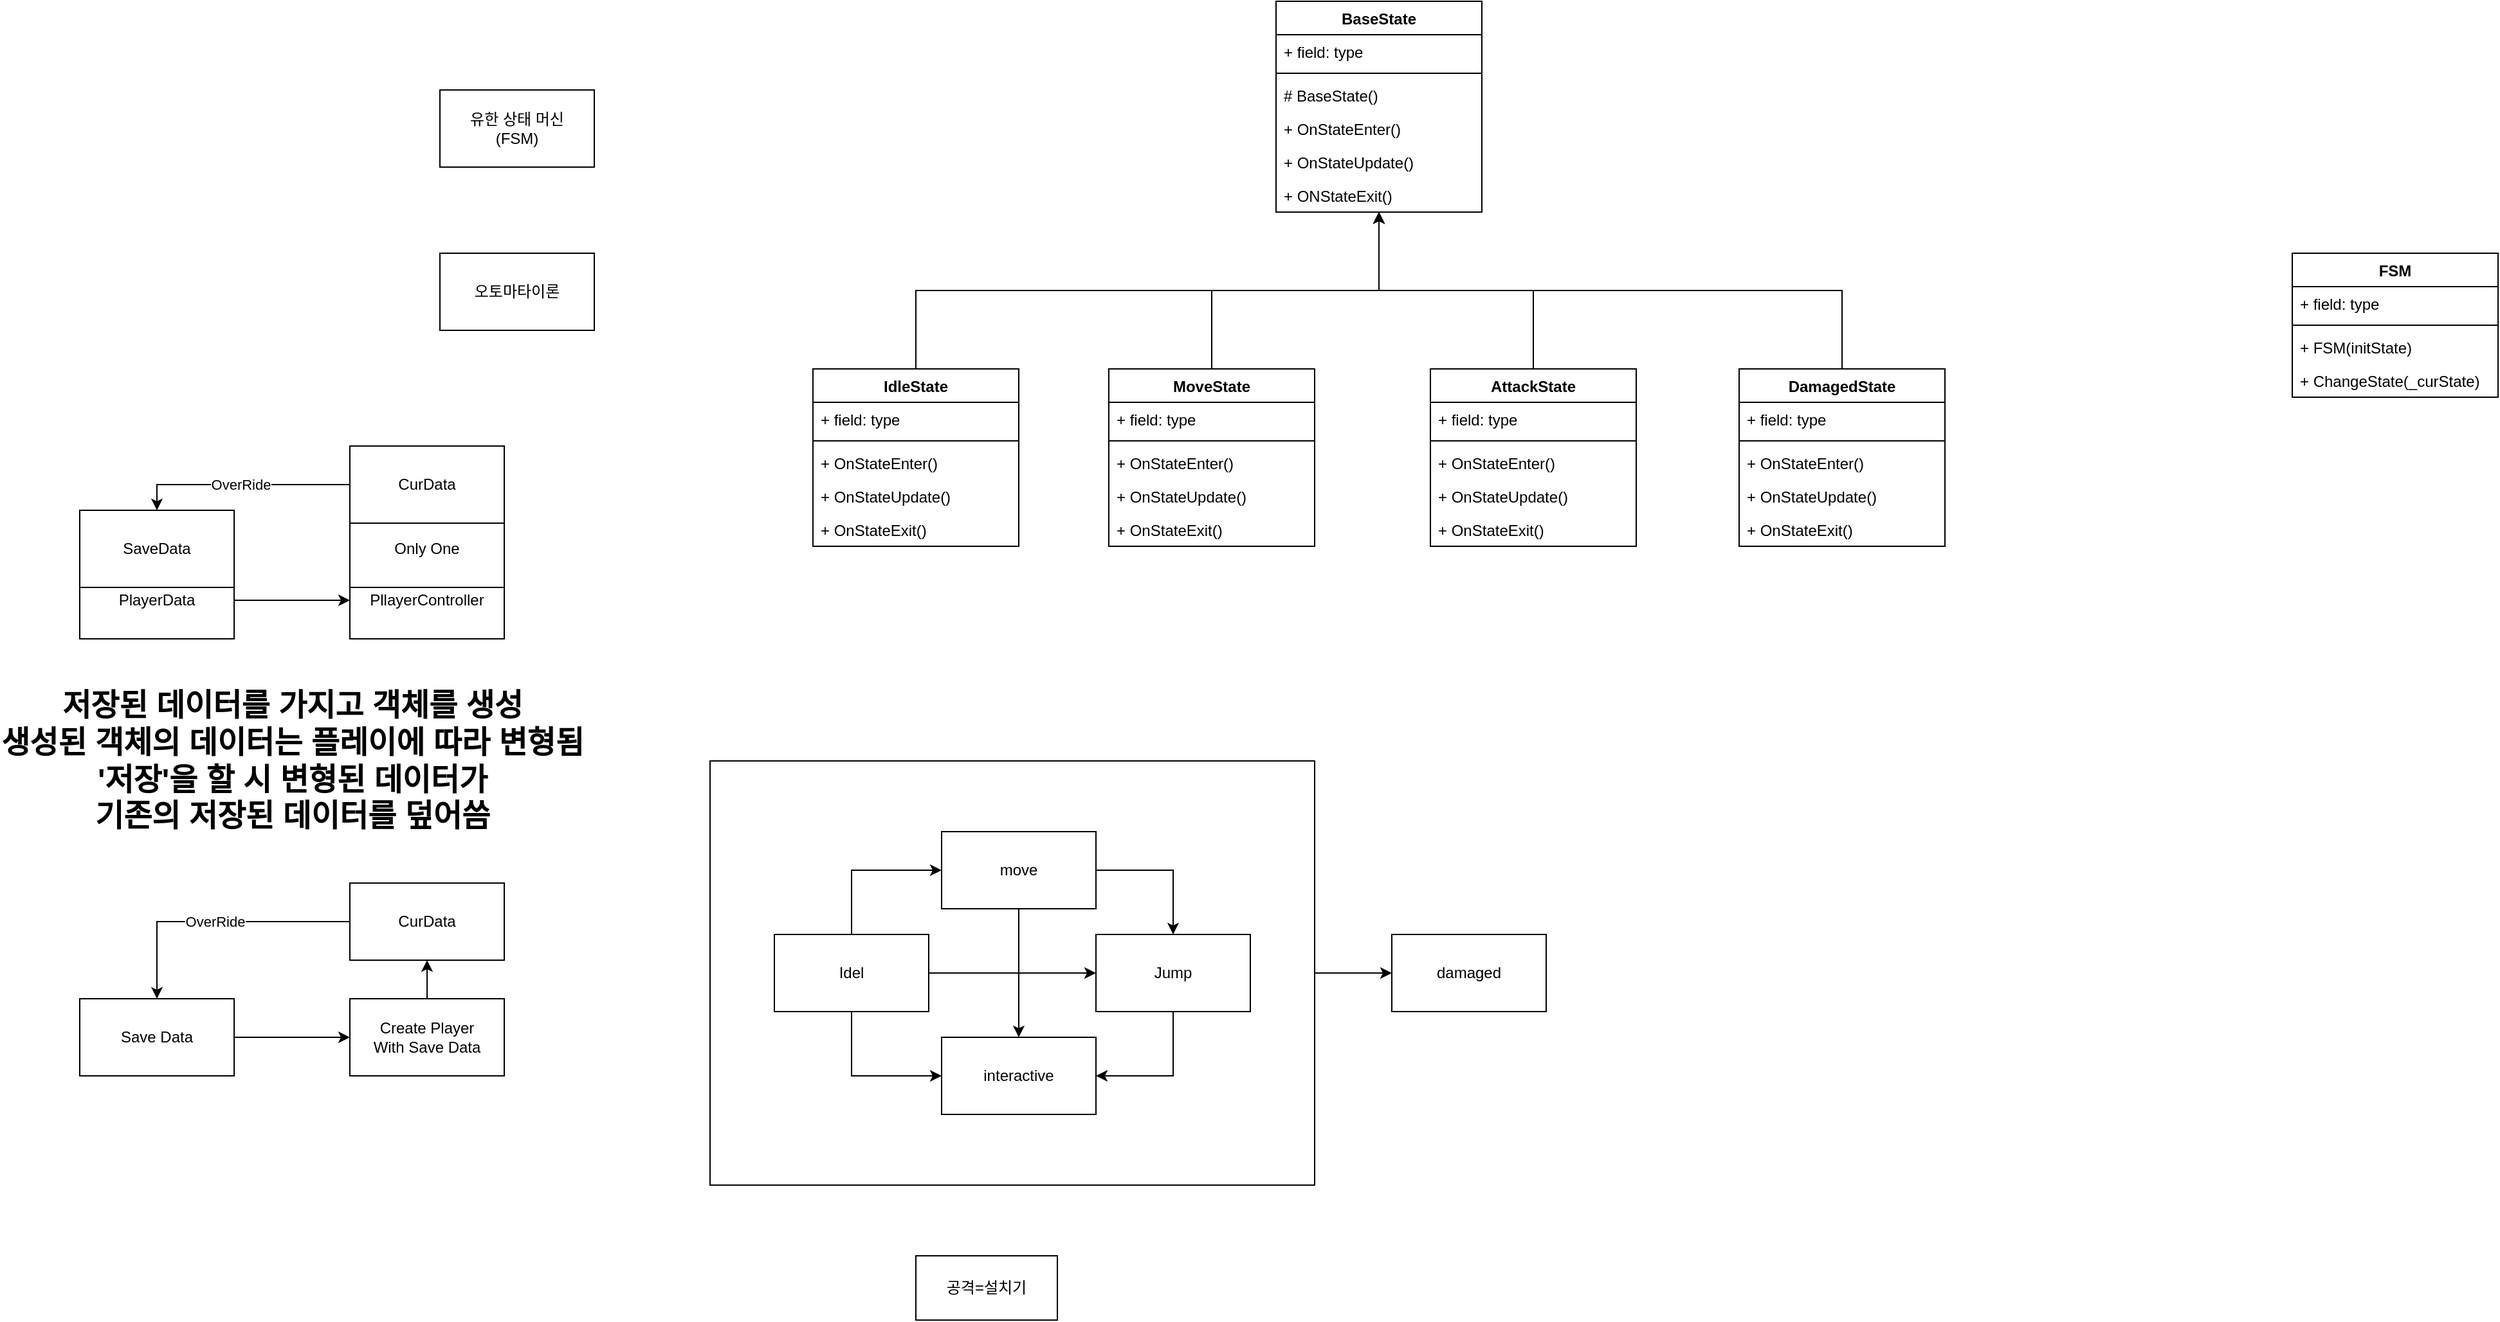 <mxfile version="24.7.15">
  <diagram name="페이지-1" id="e9JYJH_3oyPFfVLDP3I4">
    <mxGraphModel dx="2455" dy="757" grid="1" gridSize="10" guides="1" tooltips="1" connect="1" arrows="1" fold="1" page="1" pageScale="1" pageWidth="827" pageHeight="1169" math="0" shadow="0">
      <root>
        <mxCell id="0" />
        <mxCell id="1" parent="0" />
        <mxCell id="DYvsoaWjMa4XpqPoX_qL-13" style="edgeStyle=orthogonalEdgeStyle;rounded=0;orthogonalLoop=1;jettySize=auto;html=1;" parent="1" source="DYvsoaWjMa4XpqPoX_qL-12" target="DYvsoaWjMa4XpqPoX_qL-4" edge="1">
          <mxGeometry relative="1" as="geometry" />
        </mxCell>
        <mxCell id="DYvsoaWjMa4XpqPoX_qL-12" value="" style="rounded=0;whiteSpace=wrap;html=1;" parent="1" vertex="1">
          <mxGeometry x="-210" y="605" width="470" height="330" as="geometry" />
        </mxCell>
        <mxCell id="iEdl014p6CyzJJImNWl_-1" value="BaseState" style="swimlane;fontStyle=1;align=center;verticalAlign=top;childLayout=stackLayout;horizontal=1;startSize=26;horizontalStack=0;resizeParent=1;resizeParentMax=0;resizeLast=0;collapsible=1;marginBottom=0;whiteSpace=wrap;html=1;" parent="1" vertex="1">
          <mxGeometry x="230" y="14" width="160" height="164" as="geometry" />
        </mxCell>
        <mxCell id="iEdl014p6CyzJJImNWl_-2" value="+ field: type" style="text;strokeColor=none;fillColor=none;align=left;verticalAlign=top;spacingLeft=4;spacingRight=4;overflow=hidden;rotatable=0;points=[[0,0.5],[1,0.5]];portConstraint=eastwest;whiteSpace=wrap;html=1;" parent="iEdl014p6CyzJJImNWl_-1" vertex="1">
          <mxGeometry y="26" width="160" height="26" as="geometry" />
        </mxCell>
        <mxCell id="iEdl014p6CyzJJImNWl_-3" value="" style="line;strokeWidth=1;fillColor=none;align=left;verticalAlign=middle;spacingTop=-1;spacingLeft=3;spacingRight=3;rotatable=0;labelPosition=right;points=[];portConstraint=eastwest;strokeColor=inherit;" parent="iEdl014p6CyzJJImNWl_-1" vertex="1">
          <mxGeometry y="52" width="160" height="8" as="geometry" />
        </mxCell>
        <mxCell id="iEdl014p6CyzJJImNWl_-4" value="# BaseState()" style="text;strokeColor=none;fillColor=none;align=left;verticalAlign=top;spacingLeft=4;spacingRight=4;overflow=hidden;rotatable=0;points=[[0,0.5],[1,0.5]];portConstraint=eastwest;whiteSpace=wrap;html=1;" parent="iEdl014p6CyzJJImNWl_-1" vertex="1">
          <mxGeometry y="60" width="160" height="26" as="geometry" />
        </mxCell>
        <mxCell id="iEdl014p6CyzJJImNWl_-30" value="+ OnStateEnter()" style="text;strokeColor=none;fillColor=none;align=left;verticalAlign=top;spacingLeft=4;spacingRight=4;overflow=hidden;rotatable=0;points=[[0,0.5],[1,0.5]];portConstraint=eastwest;whiteSpace=wrap;html=1;" parent="iEdl014p6CyzJJImNWl_-1" vertex="1">
          <mxGeometry y="86" width="160" height="26" as="geometry" />
        </mxCell>
        <mxCell id="iEdl014p6CyzJJImNWl_-22" value="+ OnStateUpdate()" style="text;strokeColor=none;fillColor=none;align=left;verticalAlign=top;spacingLeft=4;spacingRight=4;overflow=hidden;rotatable=0;points=[[0,0.5],[1,0.5]];portConstraint=eastwest;whiteSpace=wrap;html=1;" parent="iEdl014p6CyzJJImNWl_-1" vertex="1">
          <mxGeometry y="112" width="160" height="26" as="geometry" />
        </mxCell>
        <mxCell id="iEdl014p6CyzJJImNWl_-23" value="+ ONStateExit()" style="text;strokeColor=none;fillColor=none;align=left;verticalAlign=top;spacingLeft=4;spacingRight=4;overflow=hidden;rotatable=0;points=[[0,0.5],[1,0.5]];portConstraint=eastwest;whiteSpace=wrap;html=1;" parent="iEdl014p6CyzJJImNWl_-1" vertex="1">
          <mxGeometry y="138" width="160" height="26" as="geometry" />
        </mxCell>
        <mxCell id="iEdl014p6CyzJJImNWl_-24" style="edgeStyle=orthogonalEdgeStyle;rounded=0;orthogonalLoop=1;jettySize=auto;html=1;exitX=0.5;exitY=0;exitDx=0;exitDy=0;" parent="1" source="iEdl014p6CyzJJImNWl_-5" target="iEdl014p6CyzJJImNWl_-1" edge="1">
          <mxGeometry relative="1" as="geometry" />
        </mxCell>
        <mxCell id="iEdl014p6CyzJJImNWl_-5" value="IdleState" style="swimlane;fontStyle=1;align=center;verticalAlign=top;childLayout=stackLayout;horizontal=1;startSize=26;horizontalStack=0;resizeParent=1;resizeParentMax=0;resizeLast=0;collapsible=1;marginBottom=0;whiteSpace=wrap;html=1;" parent="1" vertex="1">
          <mxGeometry x="-130" y="300" width="160" height="138" as="geometry" />
        </mxCell>
        <mxCell id="iEdl014p6CyzJJImNWl_-6" value="+ field: type" style="text;strokeColor=none;fillColor=none;align=left;verticalAlign=top;spacingLeft=4;spacingRight=4;overflow=hidden;rotatable=0;points=[[0,0.5],[1,0.5]];portConstraint=eastwest;whiteSpace=wrap;html=1;" parent="iEdl014p6CyzJJImNWl_-5" vertex="1">
          <mxGeometry y="26" width="160" height="26" as="geometry" />
        </mxCell>
        <mxCell id="iEdl014p6CyzJJImNWl_-7" value="" style="line;strokeWidth=1;fillColor=none;align=left;verticalAlign=middle;spacingTop=-1;spacingLeft=3;spacingRight=3;rotatable=0;labelPosition=right;points=[];portConstraint=eastwest;strokeColor=inherit;" parent="iEdl014p6CyzJJImNWl_-5" vertex="1">
          <mxGeometry y="52" width="160" height="8" as="geometry" />
        </mxCell>
        <mxCell id="iEdl014p6CyzJJImNWl_-8" value="+ OnStateEnter()" style="text;strokeColor=none;fillColor=none;align=left;verticalAlign=top;spacingLeft=4;spacingRight=4;overflow=hidden;rotatable=0;points=[[0,0.5],[1,0.5]];portConstraint=eastwest;whiteSpace=wrap;html=1;" parent="iEdl014p6CyzJJImNWl_-5" vertex="1">
          <mxGeometry y="60" width="160" height="26" as="geometry" />
        </mxCell>
        <mxCell id="iEdl014p6CyzJJImNWl_-31" value="+ OnStateUpdate()" style="text;strokeColor=none;fillColor=none;align=left;verticalAlign=top;spacingLeft=4;spacingRight=4;overflow=hidden;rotatable=0;points=[[0,0.5],[1,0.5]];portConstraint=eastwest;whiteSpace=wrap;html=1;" parent="iEdl014p6CyzJJImNWl_-5" vertex="1">
          <mxGeometry y="86" width="160" height="26" as="geometry" />
        </mxCell>
        <mxCell id="iEdl014p6CyzJJImNWl_-32" value="+ OnStateExit()" style="text;strokeColor=none;fillColor=none;align=left;verticalAlign=top;spacingLeft=4;spacingRight=4;overflow=hidden;rotatable=0;points=[[0,0.5],[1,0.5]];portConstraint=eastwest;whiteSpace=wrap;html=1;" parent="iEdl014p6CyzJJImNWl_-5" vertex="1">
          <mxGeometry y="112" width="160" height="26" as="geometry" />
        </mxCell>
        <mxCell id="iEdl014p6CyzJJImNWl_-9" value="FSM" style="swimlane;fontStyle=1;align=center;verticalAlign=top;childLayout=stackLayout;horizontal=1;startSize=26;horizontalStack=0;resizeParent=1;resizeParentMax=0;resizeLast=0;collapsible=1;marginBottom=0;whiteSpace=wrap;html=1;" parent="1" vertex="1">
          <mxGeometry x="1020" y="210" width="160" height="112" as="geometry" />
        </mxCell>
        <mxCell id="iEdl014p6CyzJJImNWl_-10" value="+ field: type" style="text;strokeColor=none;fillColor=none;align=left;verticalAlign=top;spacingLeft=4;spacingRight=4;overflow=hidden;rotatable=0;points=[[0,0.5],[1,0.5]];portConstraint=eastwest;whiteSpace=wrap;html=1;" parent="iEdl014p6CyzJJImNWl_-9" vertex="1">
          <mxGeometry y="26" width="160" height="26" as="geometry" />
        </mxCell>
        <mxCell id="iEdl014p6CyzJJImNWl_-11" value="" style="line;strokeWidth=1;fillColor=none;align=left;verticalAlign=middle;spacingTop=-1;spacingLeft=3;spacingRight=3;rotatable=0;labelPosition=right;points=[];portConstraint=eastwest;strokeColor=inherit;" parent="iEdl014p6CyzJJImNWl_-9" vertex="1">
          <mxGeometry y="52" width="160" height="8" as="geometry" />
        </mxCell>
        <mxCell id="iEdl014p6CyzJJImNWl_-12" value="+ FSM(initState)" style="text;strokeColor=none;fillColor=none;align=left;verticalAlign=top;spacingLeft=4;spacingRight=4;overflow=hidden;rotatable=0;points=[[0,0.5],[1,0.5]];portConstraint=eastwest;whiteSpace=wrap;html=1;" parent="iEdl014p6CyzJJImNWl_-9" vertex="1">
          <mxGeometry y="60" width="160" height="26" as="geometry" />
        </mxCell>
        <mxCell id="iEdl014p6CyzJJImNWl_-13" value="+ ChangeState(_curState)" style="text;strokeColor=none;fillColor=none;align=left;verticalAlign=top;spacingLeft=4;spacingRight=4;overflow=hidden;rotatable=0;points=[[0,0.5],[1,0.5]];portConstraint=eastwest;whiteSpace=wrap;html=1;" parent="iEdl014p6CyzJJImNWl_-9" vertex="1">
          <mxGeometry y="86" width="160" height="26" as="geometry" />
        </mxCell>
        <mxCell id="iEdl014p6CyzJJImNWl_-28" style="edgeStyle=orthogonalEdgeStyle;rounded=0;orthogonalLoop=1;jettySize=auto;html=1;" parent="1" source="iEdl014p6CyzJJImNWl_-14" target="iEdl014p6CyzJJImNWl_-1" edge="1">
          <mxGeometry relative="1" as="geometry" />
        </mxCell>
        <mxCell id="iEdl014p6CyzJJImNWl_-14" value="MoveState" style="swimlane;fontStyle=1;align=center;verticalAlign=top;childLayout=stackLayout;horizontal=1;startSize=26;horizontalStack=0;resizeParent=1;resizeParentMax=0;resizeLast=0;collapsible=1;marginBottom=0;whiteSpace=wrap;html=1;" parent="1" vertex="1">
          <mxGeometry x="100" y="300" width="160" height="138" as="geometry" />
        </mxCell>
        <mxCell id="iEdl014p6CyzJJImNWl_-15" value="+ field: type" style="text;strokeColor=none;fillColor=none;align=left;verticalAlign=top;spacingLeft=4;spacingRight=4;overflow=hidden;rotatable=0;points=[[0,0.5],[1,0.5]];portConstraint=eastwest;whiteSpace=wrap;html=1;" parent="iEdl014p6CyzJJImNWl_-14" vertex="1">
          <mxGeometry y="26" width="160" height="26" as="geometry" />
        </mxCell>
        <mxCell id="iEdl014p6CyzJJImNWl_-16" value="" style="line;strokeWidth=1;fillColor=none;align=left;verticalAlign=middle;spacingTop=-1;spacingLeft=3;spacingRight=3;rotatable=0;labelPosition=right;points=[];portConstraint=eastwest;strokeColor=inherit;" parent="iEdl014p6CyzJJImNWl_-14" vertex="1">
          <mxGeometry y="52" width="160" height="8" as="geometry" />
        </mxCell>
        <mxCell id="iEdl014p6CyzJJImNWl_-17" value="+ OnStateEnter()" style="text;strokeColor=none;fillColor=none;align=left;verticalAlign=top;spacingLeft=4;spacingRight=4;overflow=hidden;rotatable=0;points=[[0,0.5],[1,0.5]];portConstraint=eastwest;whiteSpace=wrap;html=1;" parent="iEdl014p6CyzJJImNWl_-14" vertex="1">
          <mxGeometry y="60" width="160" height="26" as="geometry" />
        </mxCell>
        <mxCell id="iEdl014p6CyzJJImNWl_-33" value="+ OnStateUpdate()" style="text;strokeColor=none;fillColor=none;align=left;verticalAlign=top;spacingLeft=4;spacingRight=4;overflow=hidden;rotatable=0;points=[[0,0.5],[1,0.5]];portConstraint=eastwest;whiteSpace=wrap;html=1;" parent="iEdl014p6CyzJJImNWl_-14" vertex="1">
          <mxGeometry y="86" width="160" height="26" as="geometry" />
        </mxCell>
        <mxCell id="iEdl014p6CyzJJImNWl_-34" value="+ OnStateExit()" style="text;strokeColor=none;fillColor=none;align=left;verticalAlign=top;spacingLeft=4;spacingRight=4;overflow=hidden;rotatable=0;points=[[0,0.5],[1,0.5]];portConstraint=eastwest;whiteSpace=wrap;html=1;" parent="iEdl014p6CyzJJImNWl_-14" vertex="1">
          <mxGeometry y="112" width="160" height="26" as="geometry" />
        </mxCell>
        <mxCell id="iEdl014p6CyzJJImNWl_-29" style="edgeStyle=orthogonalEdgeStyle;rounded=0;orthogonalLoop=1;jettySize=auto;html=1;exitX=0.5;exitY=0;exitDx=0;exitDy=0;" parent="1" source="iEdl014p6CyzJJImNWl_-18" target="iEdl014p6CyzJJImNWl_-1" edge="1">
          <mxGeometry relative="1" as="geometry" />
        </mxCell>
        <mxCell id="iEdl014p6CyzJJImNWl_-18" value="AttackState" style="swimlane;fontStyle=1;align=center;verticalAlign=top;childLayout=stackLayout;horizontal=1;startSize=26;horizontalStack=0;resizeParent=1;resizeParentMax=0;resizeLast=0;collapsible=1;marginBottom=0;whiteSpace=wrap;html=1;" parent="1" vertex="1">
          <mxGeometry x="350" y="300" width="160" height="138" as="geometry" />
        </mxCell>
        <mxCell id="iEdl014p6CyzJJImNWl_-19" value="+ field: type" style="text;strokeColor=none;fillColor=none;align=left;verticalAlign=top;spacingLeft=4;spacingRight=4;overflow=hidden;rotatable=0;points=[[0,0.5],[1,0.5]];portConstraint=eastwest;whiteSpace=wrap;html=1;" parent="iEdl014p6CyzJJImNWl_-18" vertex="1">
          <mxGeometry y="26" width="160" height="26" as="geometry" />
        </mxCell>
        <mxCell id="iEdl014p6CyzJJImNWl_-20" value="" style="line;strokeWidth=1;fillColor=none;align=left;verticalAlign=middle;spacingTop=-1;spacingLeft=3;spacingRight=3;rotatable=0;labelPosition=right;points=[];portConstraint=eastwest;strokeColor=inherit;" parent="iEdl014p6CyzJJImNWl_-18" vertex="1">
          <mxGeometry y="52" width="160" height="8" as="geometry" />
        </mxCell>
        <mxCell id="iEdl014p6CyzJJImNWl_-21" value="+ OnStateEnter()" style="text;strokeColor=none;fillColor=none;align=left;verticalAlign=top;spacingLeft=4;spacingRight=4;overflow=hidden;rotatable=0;points=[[0,0.5],[1,0.5]];portConstraint=eastwest;whiteSpace=wrap;html=1;" parent="iEdl014p6CyzJJImNWl_-18" vertex="1">
          <mxGeometry y="60" width="160" height="26" as="geometry" />
        </mxCell>
        <mxCell id="iEdl014p6CyzJJImNWl_-35" value="+ OnStateUpdate()" style="text;strokeColor=none;fillColor=none;align=left;verticalAlign=top;spacingLeft=4;spacingRight=4;overflow=hidden;rotatable=0;points=[[0,0.5],[1,0.5]];portConstraint=eastwest;whiteSpace=wrap;html=1;" parent="iEdl014p6CyzJJImNWl_-18" vertex="1">
          <mxGeometry y="86" width="160" height="26" as="geometry" />
        </mxCell>
        <mxCell id="iEdl014p6CyzJJImNWl_-36" value="+ OnStateExit()" style="text;strokeColor=none;fillColor=none;align=left;verticalAlign=top;spacingLeft=4;spacingRight=4;overflow=hidden;rotatable=0;points=[[0,0.5],[1,0.5]];portConstraint=eastwest;whiteSpace=wrap;html=1;" parent="iEdl014p6CyzJJImNWl_-18" vertex="1">
          <mxGeometry y="112" width="160" height="26" as="geometry" />
        </mxCell>
        <mxCell id="iEdl014p6CyzJJImNWl_-43" style="edgeStyle=orthogonalEdgeStyle;rounded=0;orthogonalLoop=1;jettySize=auto;html=1;exitX=0.5;exitY=0;exitDx=0;exitDy=0;" parent="1" source="iEdl014p6CyzJJImNWl_-37" target="iEdl014p6CyzJJImNWl_-1" edge="1">
          <mxGeometry relative="1" as="geometry" />
        </mxCell>
        <mxCell id="iEdl014p6CyzJJImNWl_-37" value="DamagedState" style="swimlane;fontStyle=1;align=center;verticalAlign=top;childLayout=stackLayout;horizontal=1;startSize=26;horizontalStack=0;resizeParent=1;resizeParentMax=0;resizeLast=0;collapsible=1;marginBottom=0;whiteSpace=wrap;html=1;" parent="1" vertex="1">
          <mxGeometry x="590" y="300" width="160" height="138" as="geometry" />
        </mxCell>
        <mxCell id="iEdl014p6CyzJJImNWl_-38" value="+ field: type" style="text;strokeColor=none;fillColor=none;align=left;verticalAlign=top;spacingLeft=4;spacingRight=4;overflow=hidden;rotatable=0;points=[[0,0.5],[1,0.5]];portConstraint=eastwest;whiteSpace=wrap;html=1;" parent="iEdl014p6CyzJJImNWl_-37" vertex="1">
          <mxGeometry y="26" width="160" height="26" as="geometry" />
        </mxCell>
        <mxCell id="iEdl014p6CyzJJImNWl_-39" value="" style="line;strokeWidth=1;fillColor=none;align=left;verticalAlign=middle;spacingTop=-1;spacingLeft=3;spacingRight=3;rotatable=0;labelPosition=right;points=[];portConstraint=eastwest;strokeColor=inherit;" parent="iEdl014p6CyzJJImNWl_-37" vertex="1">
          <mxGeometry y="52" width="160" height="8" as="geometry" />
        </mxCell>
        <mxCell id="iEdl014p6CyzJJImNWl_-40" value="+ OnStateEnter()" style="text;strokeColor=none;fillColor=none;align=left;verticalAlign=top;spacingLeft=4;spacingRight=4;overflow=hidden;rotatable=0;points=[[0,0.5],[1,0.5]];portConstraint=eastwest;whiteSpace=wrap;html=1;" parent="iEdl014p6CyzJJImNWl_-37" vertex="1">
          <mxGeometry y="60" width="160" height="26" as="geometry" />
        </mxCell>
        <mxCell id="iEdl014p6CyzJJImNWl_-41" value="+ OnStateUpdate()" style="text;strokeColor=none;fillColor=none;align=left;verticalAlign=top;spacingLeft=4;spacingRight=4;overflow=hidden;rotatable=0;points=[[0,0.5],[1,0.5]];portConstraint=eastwest;whiteSpace=wrap;html=1;" parent="iEdl014p6CyzJJImNWl_-37" vertex="1">
          <mxGeometry y="86" width="160" height="26" as="geometry" />
        </mxCell>
        <mxCell id="iEdl014p6CyzJJImNWl_-42" value="+ OnStateExit()" style="text;strokeColor=none;fillColor=none;align=left;verticalAlign=top;spacingLeft=4;spacingRight=4;overflow=hidden;rotatable=0;points=[[0,0.5],[1,0.5]];portConstraint=eastwest;whiteSpace=wrap;html=1;" parent="iEdl014p6CyzJJImNWl_-37" vertex="1">
          <mxGeometry y="112" width="160" height="26" as="geometry" />
        </mxCell>
        <mxCell id="iEdl014p6CyzJJImNWl_-44" value="유한 상태 머신&lt;div&gt;(FSM)&lt;/div&gt;" style="rounded=0;whiteSpace=wrap;html=1;" parent="1" vertex="1">
          <mxGeometry x="-420" y="83" width="120" height="60" as="geometry" />
        </mxCell>
        <mxCell id="iEdl014p6CyzJJImNWl_-45" value="오토마타이론" style="rounded=0;whiteSpace=wrap;html=1;" parent="1" vertex="1">
          <mxGeometry x="-420" y="210" width="120" height="60" as="geometry" />
        </mxCell>
        <mxCell id="DYvsoaWjMa4XpqPoX_qL-6" style="edgeStyle=orthogonalEdgeStyle;rounded=0;orthogonalLoop=1;jettySize=auto;html=1;entryX=0;entryY=0.5;entryDx=0;entryDy=0;exitX=0.5;exitY=0;exitDx=0;exitDy=0;" parent="1" source="DYvsoaWjMa4XpqPoX_qL-1" target="DYvsoaWjMa4XpqPoX_qL-2" edge="1">
          <mxGeometry relative="1" as="geometry">
            <mxPoint x="-210" y="730" as="sourcePoint" />
            <mxPoint x="-110" y="610" as="targetPoint" />
          </mxGeometry>
        </mxCell>
        <mxCell id="DYvsoaWjMa4XpqPoX_qL-7" style="edgeStyle=orthogonalEdgeStyle;rounded=0;orthogonalLoop=1;jettySize=auto;html=1;entryX=0;entryY=0.5;entryDx=0;entryDy=0;" parent="1" source="DYvsoaWjMa4XpqPoX_qL-1" target="DYvsoaWjMa4XpqPoX_qL-3" edge="1">
          <mxGeometry relative="1" as="geometry" />
        </mxCell>
        <mxCell id="DYvsoaWjMa4XpqPoX_qL-9" style="edgeStyle=orthogonalEdgeStyle;rounded=0;orthogonalLoop=1;jettySize=auto;html=1;entryX=0;entryY=0.5;entryDx=0;entryDy=0;exitX=0.5;exitY=1;exitDx=0;exitDy=0;" parent="1" source="DYvsoaWjMa4XpqPoX_qL-1" target="DYvsoaWjMa4XpqPoX_qL-5" edge="1">
          <mxGeometry relative="1" as="geometry" />
        </mxCell>
        <mxCell id="DYvsoaWjMa4XpqPoX_qL-1" value="Idel" style="rounded=0;whiteSpace=wrap;html=1;" parent="1" vertex="1">
          <mxGeometry x="-160" y="740" width="120" height="60" as="geometry" />
        </mxCell>
        <mxCell id="DYvsoaWjMa4XpqPoX_qL-8" style="edgeStyle=orthogonalEdgeStyle;rounded=0;orthogonalLoop=1;jettySize=auto;html=1;exitX=1;exitY=0.5;exitDx=0;exitDy=0;" parent="1" source="DYvsoaWjMa4XpqPoX_qL-2" target="DYvsoaWjMa4XpqPoX_qL-3" edge="1">
          <mxGeometry relative="1" as="geometry" />
        </mxCell>
        <mxCell id="DYvsoaWjMa4XpqPoX_qL-10" style="edgeStyle=orthogonalEdgeStyle;rounded=0;orthogonalLoop=1;jettySize=auto;html=1;entryX=0.5;entryY=0;entryDx=0;entryDy=0;" parent="1" source="DYvsoaWjMa4XpqPoX_qL-2" target="DYvsoaWjMa4XpqPoX_qL-5" edge="1">
          <mxGeometry relative="1" as="geometry" />
        </mxCell>
        <mxCell id="DYvsoaWjMa4XpqPoX_qL-2" value="move" style="rounded=0;whiteSpace=wrap;html=1;" parent="1" vertex="1">
          <mxGeometry x="-30" y="660" width="120" height="60" as="geometry" />
        </mxCell>
        <mxCell id="DYvsoaWjMa4XpqPoX_qL-11" style="edgeStyle=orthogonalEdgeStyle;rounded=0;orthogonalLoop=1;jettySize=auto;html=1;entryX=1;entryY=0.5;entryDx=0;entryDy=0;" parent="1" source="DYvsoaWjMa4XpqPoX_qL-3" target="DYvsoaWjMa4XpqPoX_qL-5" edge="1">
          <mxGeometry relative="1" as="geometry" />
        </mxCell>
        <mxCell id="DYvsoaWjMa4XpqPoX_qL-3" value="Jump" style="rounded=0;whiteSpace=wrap;html=1;" parent="1" vertex="1">
          <mxGeometry x="90" y="740" width="120" height="60" as="geometry" />
        </mxCell>
        <mxCell id="DYvsoaWjMa4XpqPoX_qL-4" value="damaged" style="rounded=0;whiteSpace=wrap;html=1;" parent="1" vertex="1">
          <mxGeometry x="320" y="740" width="120" height="60" as="geometry" />
        </mxCell>
        <mxCell id="DYvsoaWjMa4XpqPoX_qL-5" value="interactive" style="rounded=0;whiteSpace=wrap;html=1;" parent="1" vertex="1">
          <mxGeometry x="-30" y="820" width="120" height="60" as="geometry" />
        </mxCell>
        <mxCell id="DYvsoaWjMa4XpqPoX_qL-17" value="공격=설치기" style="html=1;whiteSpace=wrap;" parent="1" vertex="1">
          <mxGeometry x="-50" y="990" width="110" height="50" as="geometry" />
        </mxCell>
        <mxCell id="wir2z2ZtmGbFTpbzu6G--10" value="" style="group" vertex="1" connectable="0" parent="1">
          <mxGeometry x="-700" y="360" width="330" height="150" as="geometry" />
        </mxCell>
        <mxCell id="wir2z2ZtmGbFTpbzu6G--2" value="PllayerController" style="rounded=0;whiteSpace=wrap;html=1;" vertex="1" parent="wir2z2ZtmGbFTpbzu6G--10">
          <mxGeometry x="210" y="90" width="120" height="60" as="geometry" />
        </mxCell>
        <mxCell id="wir2z2ZtmGbFTpbzu6G--5" style="edgeStyle=orthogonalEdgeStyle;rounded=0;orthogonalLoop=1;jettySize=auto;html=1;entryX=0;entryY=0.5;entryDx=0;entryDy=0;" edge="1" parent="wir2z2ZtmGbFTpbzu6G--10" source="wir2z2ZtmGbFTpbzu6G--3" target="wir2z2ZtmGbFTpbzu6G--2">
          <mxGeometry relative="1" as="geometry" />
        </mxCell>
        <mxCell id="wir2z2ZtmGbFTpbzu6G--3" value="PlayerData" style="rounded=0;whiteSpace=wrap;html=1;" vertex="1" parent="wir2z2ZtmGbFTpbzu6G--10">
          <mxGeometry y="90" width="120" height="60" as="geometry" />
        </mxCell>
        <mxCell id="wir2z2ZtmGbFTpbzu6G--4" value="Only One" style="rounded=0;whiteSpace=wrap;html=1;" vertex="1" parent="wir2z2ZtmGbFTpbzu6G--10">
          <mxGeometry x="210" y="50" width="120" height="60" as="geometry" />
        </mxCell>
        <mxCell id="wir2z2ZtmGbFTpbzu6G--6" value="SaveData" style="rounded=0;whiteSpace=wrap;html=1;" vertex="1" parent="wir2z2ZtmGbFTpbzu6G--10">
          <mxGeometry y="50" width="120" height="60" as="geometry" />
        </mxCell>
        <mxCell id="wir2z2ZtmGbFTpbzu6G--9" value="OverRide" style="edgeStyle=orthogonalEdgeStyle;rounded=0;orthogonalLoop=1;jettySize=auto;html=1;entryX=0.5;entryY=0;entryDx=0;entryDy=0;" edge="1" parent="wir2z2ZtmGbFTpbzu6G--10" source="wir2z2ZtmGbFTpbzu6G--7" target="wir2z2ZtmGbFTpbzu6G--6">
          <mxGeometry relative="1" as="geometry" />
        </mxCell>
        <mxCell id="wir2z2ZtmGbFTpbzu6G--7" value="CurData" style="rounded=0;whiteSpace=wrap;html=1;" vertex="1" parent="wir2z2ZtmGbFTpbzu6G--10">
          <mxGeometry x="210" width="120" height="60" as="geometry" />
        </mxCell>
        <mxCell id="wir2z2ZtmGbFTpbzu6G--11" value="저장된 데이터를 가지고 객체를 생성&lt;div&gt;생성된 객체의 데이터는 플레이에 따라 변형됨&lt;/div&gt;&lt;div&gt;&#39;저장&#39;을 할 시 변형된 데이터가&lt;/div&gt;&lt;div&gt;기존의 저장된 데이터를 덮어씀&lt;/div&gt;" style="text;strokeColor=none;fillColor=none;html=1;fontSize=24;fontStyle=1;verticalAlign=middle;align=center;" vertex="1" parent="1">
          <mxGeometry x="-585" y="585" width="100" height="40" as="geometry" />
        </mxCell>
        <mxCell id="wir2z2ZtmGbFTpbzu6G--23" value="" style="group" vertex="1" connectable="0" parent="1">
          <mxGeometry x="-700" y="700" width="330" height="150" as="geometry" />
        </mxCell>
        <mxCell id="wir2z2ZtmGbFTpbzu6G--31" style="edgeStyle=orthogonalEdgeStyle;rounded=0;orthogonalLoop=1;jettySize=auto;html=1;" edge="1" parent="wir2z2ZtmGbFTpbzu6G--23" source="wir2z2ZtmGbFTpbzu6G--24" target="wir2z2ZtmGbFTpbzu6G--30">
          <mxGeometry relative="1" as="geometry" />
        </mxCell>
        <mxCell id="wir2z2ZtmGbFTpbzu6G--24" value="Create Player&lt;div&gt;With Save Data&lt;/div&gt;" style="rounded=0;whiteSpace=wrap;html=1;" vertex="1" parent="wir2z2ZtmGbFTpbzu6G--23">
          <mxGeometry x="210" y="90" width="120" height="60" as="geometry" />
        </mxCell>
        <mxCell id="wir2z2ZtmGbFTpbzu6G--25" style="edgeStyle=orthogonalEdgeStyle;rounded=0;orthogonalLoop=1;jettySize=auto;html=1;entryX=0;entryY=0.5;entryDx=0;entryDy=0;" edge="1" parent="wir2z2ZtmGbFTpbzu6G--23" source="wir2z2ZtmGbFTpbzu6G--26" target="wir2z2ZtmGbFTpbzu6G--24">
          <mxGeometry relative="1" as="geometry" />
        </mxCell>
        <mxCell id="wir2z2ZtmGbFTpbzu6G--26" value="Save Data" style="rounded=0;whiteSpace=wrap;html=1;" vertex="1" parent="wir2z2ZtmGbFTpbzu6G--23">
          <mxGeometry y="90" width="120" height="60" as="geometry" />
        </mxCell>
        <mxCell id="wir2z2ZtmGbFTpbzu6G--29" value="OverRide" style="edgeStyle=orthogonalEdgeStyle;rounded=0;orthogonalLoop=1;jettySize=auto;html=1;entryX=0.5;entryY=0;entryDx=0;entryDy=0;" edge="1" parent="wir2z2ZtmGbFTpbzu6G--23" source="wir2z2ZtmGbFTpbzu6G--30" target="wir2z2ZtmGbFTpbzu6G--26">
          <mxGeometry relative="1" as="geometry">
            <mxPoint x="60" y="50" as="targetPoint" />
          </mxGeometry>
        </mxCell>
        <mxCell id="wir2z2ZtmGbFTpbzu6G--30" value="CurData" style="rounded=0;whiteSpace=wrap;html=1;" vertex="1" parent="wir2z2ZtmGbFTpbzu6G--23">
          <mxGeometry x="210" width="120" height="60" as="geometry" />
        </mxCell>
      </root>
    </mxGraphModel>
  </diagram>
</mxfile>
